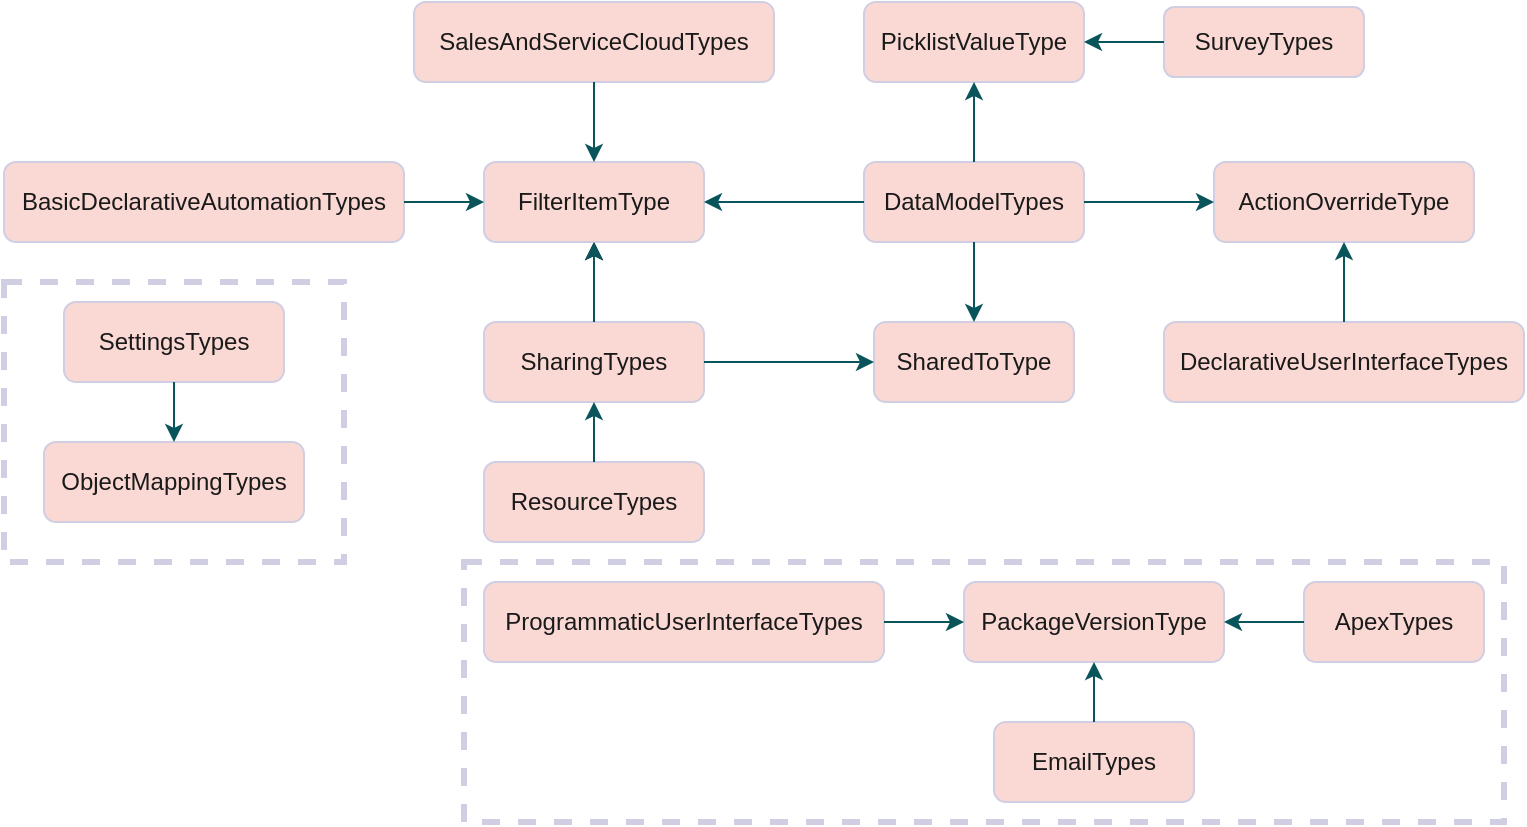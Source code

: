 <mxfile version="16.4.0" type="device"><diagram id="BNyLMyU43pN-Q8ox1tJb" name="Page-1"><mxGraphModel dx="782" dy="585" grid="1" gridSize="10" guides="1" tooltips="1" connect="1" arrows="1" fold="1" page="1" pageScale="1" pageWidth="850" pageHeight="1100" math="0" shadow="0"><root><mxCell id="0"/><mxCell id="1" parent="0"/><mxCell id="GSQGnooPn4CozJIhr5G7-34" value="" style="group;fontColor=#1A1A1A;" parent="1" vertex="1" connectable="0"><mxGeometry x="20" y="100" width="760" height="310" as="geometry"/></mxCell><mxCell id="GSQGnooPn4CozJIhr5G7-5" value="ResourceTypes" style="rounded=1;whiteSpace=wrap;html=1;fillColor=#FAD9D5;strokeColor=#D0CEE2;fontColor=#1A1A1A;" parent="GSQGnooPn4CozJIhr5G7-34" vertex="1"><mxGeometry x="240" y="230" width="110" height="40" as="geometry"/></mxCell><mxCell id="rTsXFAgv8iriLRx7WIzp-1" value="" style="edgeStyle=orthogonalEdgeStyle;rounded=0;orthogonalLoop=1;jettySize=auto;html=1;" edge="1" parent="GSQGnooPn4CozJIhr5G7-34" source="GSQGnooPn4CozJIhr5G7-6" target="GSQGnooPn4CozJIhr5G7-14"><mxGeometry relative="1" as="geometry"/></mxCell><mxCell id="GSQGnooPn4CozJIhr5G7-6" value="SharingTypes" style="rounded=1;whiteSpace=wrap;html=1;fillColor=#FAD9D5;strokeColor=#D0CEE2;fontColor=#1A1A1A;" parent="GSQGnooPn4CozJIhr5G7-34" vertex="1"><mxGeometry x="240" y="160" width="110" height="40" as="geometry"/></mxCell><mxCell id="GSQGnooPn4CozJIhr5G7-7" value="SharedToType" style="rounded=1;whiteSpace=wrap;html=1;fillColor=#FAD9D5;strokeColor=#D0CEE2;fontColor=#1A1A1A;" parent="GSQGnooPn4CozJIhr5G7-34" vertex="1"><mxGeometry x="435" y="160" width="100" height="40" as="geometry"/></mxCell><mxCell id="GSQGnooPn4CozJIhr5G7-8" value="DeclarativeUserInterfaceTypes" style="rounded=1;whiteSpace=wrap;html=1;fillColor=#FAD9D5;strokeColor=#D0CEE2;fontColor=#1A1A1A;" parent="GSQGnooPn4CozJIhr5G7-34" vertex="1"><mxGeometry x="580" y="160" width="180" height="40" as="geometry"/></mxCell><mxCell id="GSQGnooPn4CozJIhr5G7-9" value="ActionOverrideType" style="rounded=1;whiteSpace=wrap;html=1;fillColor=#FAD9D5;strokeColor=#D0CEE2;fontColor=#1A1A1A;" parent="GSQGnooPn4CozJIhr5G7-34" vertex="1"><mxGeometry x="605" y="80" width="130" height="40" as="geometry"/></mxCell><mxCell id="GSQGnooPn4CozJIhr5G7-10" value="DataModelTypes" style="rounded=1;whiteSpace=wrap;html=1;fillColor=#FAD9D5;strokeColor=#D0CEE2;fontColor=#1A1A1A;" parent="GSQGnooPn4CozJIhr5G7-34" vertex="1"><mxGeometry x="430" y="80" width="110" height="40" as="geometry"/></mxCell><mxCell id="GSQGnooPn4CozJIhr5G7-11" value="SurveyTypes" style="rounded=1;whiteSpace=wrap;html=1;fillColor=#FAD9D5;strokeColor=#D0CEE2;fontColor=#1A1A1A;" parent="GSQGnooPn4CozJIhr5G7-34" vertex="1"><mxGeometry x="580" y="2.5" width="100" height="35" as="geometry"/></mxCell><mxCell id="GSQGnooPn4CozJIhr5G7-12" value="PicklistValueType" style="rounded=1;whiteSpace=wrap;html=1;fillColor=#FAD9D5;strokeColor=#D0CEE2;fontColor=#1A1A1A;" parent="GSQGnooPn4CozJIhr5G7-34" vertex="1"><mxGeometry x="430" width="110" height="40" as="geometry"/></mxCell><mxCell id="GSQGnooPn4CozJIhr5G7-15" value="BasicDeclarativeAutomationTypes" style="rounded=1;whiteSpace=wrap;html=1;fillColor=#FAD9D5;strokeColor=#D0CEE2;fontColor=#1A1A1A;" parent="GSQGnooPn4CozJIhr5G7-34" vertex="1"><mxGeometry y="80" width="200" height="40" as="geometry"/></mxCell><mxCell id="GSQGnooPn4CozJIhr5G7-19" value="" style="group;fontColor=#1A1A1A;" parent="GSQGnooPn4CozJIhr5G7-34" vertex="1" connectable="0"><mxGeometry x="205" width="180" height="120" as="geometry"/></mxCell><mxCell id="GSQGnooPn4CozJIhr5G7-13" value="SalesAndServiceCloudTypes" style="rounded=1;whiteSpace=wrap;html=1;fillColor=#FAD9D5;strokeColor=#D0CEE2;fontColor=#1A1A1A;" parent="GSQGnooPn4CozJIhr5G7-19" vertex="1"><mxGeometry width="180" height="40" as="geometry"/></mxCell><mxCell id="GSQGnooPn4CozJIhr5G7-14" value="FilterItemType" style="rounded=1;whiteSpace=wrap;html=1;fillColor=#FAD9D5;strokeColor=#D0CEE2;fontColor=#1A1A1A;" parent="GSQGnooPn4CozJIhr5G7-19" vertex="1"><mxGeometry x="35" y="80" width="110" height="40" as="geometry"/></mxCell><mxCell id="GSQGnooPn4CozJIhr5G7-18" value="" style="edgeStyle=orthogonalEdgeStyle;rounded=0;orthogonalLoop=1;jettySize=auto;html=1;strokeColor=#09555B;fontColor=#1A1A1A;" parent="GSQGnooPn4CozJIhr5G7-19" source="GSQGnooPn4CozJIhr5G7-13" target="GSQGnooPn4CozJIhr5G7-14" edge="1"><mxGeometry relative="1" as="geometry"/></mxCell><mxCell id="GSQGnooPn4CozJIhr5G7-31" value="" style="edgeStyle=orthogonalEdgeStyle;rounded=0;orthogonalLoop=1;jettySize=auto;html=1;strokeColor=#09555B;fontColor=#1A1A1A;" parent="GSQGnooPn4CozJIhr5G7-34" source="GSQGnooPn4CozJIhr5G7-6" target="GSQGnooPn4CozJIhr5G7-7" edge="1"><mxGeometry relative="1" as="geometry"/></mxCell><mxCell id="GSQGnooPn4CozJIhr5G7-27" value="" style="edgeStyle=orthogonalEdgeStyle;rounded=0;orthogonalLoop=1;jettySize=auto;html=1;strokeColor=#09555B;fontColor=#1A1A1A;" parent="GSQGnooPn4CozJIhr5G7-34" source="GSQGnooPn4CozJIhr5G7-8" target="GSQGnooPn4CozJIhr5G7-9" edge="1"><mxGeometry relative="1" as="geometry"/></mxCell><mxCell id="GSQGnooPn4CozJIhr5G7-26" value="" style="edgeStyle=orthogonalEdgeStyle;rounded=0;orthogonalLoop=1;jettySize=auto;html=1;strokeColor=#09555B;fontColor=#1A1A1A;" parent="GSQGnooPn4CozJIhr5G7-34" source="GSQGnooPn4CozJIhr5G7-10" target="GSQGnooPn4CozJIhr5G7-9" edge="1"><mxGeometry relative="1" as="geometry"/></mxCell><mxCell id="GSQGnooPn4CozJIhr5G7-28" value="" style="edgeStyle=orthogonalEdgeStyle;rounded=0;orthogonalLoop=1;jettySize=auto;html=1;strokeColor=#09555B;fontColor=#1A1A1A;" parent="GSQGnooPn4CozJIhr5G7-34" source="GSQGnooPn4CozJIhr5G7-10" target="GSQGnooPn4CozJIhr5G7-7" edge="1"><mxGeometry relative="1" as="geometry"/></mxCell><mxCell id="GSQGnooPn4CozJIhr5G7-24" value="" style="edgeStyle=orthogonalEdgeStyle;rounded=0;orthogonalLoop=1;jettySize=auto;html=1;strokeColor=#09555B;fontColor=#1A1A1A;" parent="GSQGnooPn4CozJIhr5G7-34" source="GSQGnooPn4CozJIhr5G7-10" target="GSQGnooPn4CozJIhr5G7-12" edge="1"><mxGeometry relative="1" as="geometry"/></mxCell><mxCell id="GSQGnooPn4CozJIhr5G7-25" value="" style="edgeStyle=orthogonalEdgeStyle;rounded=0;orthogonalLoop=1;jettySize=auto;html=1;strokeColor=#09555B;fontColor=#1A1A1A;" parent="GSQGnooPn4CozJIhr5G7-34" source="GSQGnooPn4CozJIhr5G7-11" target="GSQGnooPn4CozJIhr5G7-12" edge="1"><mxGeometry relative="1" as="geometry"/></mxCell><mxCell id="GSQGnooPn4CozJIhr5G7-20" value="" style="edgeStyle=orthogonalEdgeStyle;rounded=0;orthogonalLoop=1;jettySize=auto;html=1;strokeColor=#09555B;fontColor=#1A1A1A;" parent="GSQGnooPn4CozJIhr5G7-34" source="GSQGnooPn4CozJIhr5G7-15" target="GSQGnooPn4CozJIhr5G7-14" edge="1"><mxGeometry relative="1" as="geometry"/></mxCell><mxCell id="GSQGnooPn4CozJIhr5G7-21" value="" style="edgeStyle=orthogonalEdgeStyle;rounded=0;orthogonalLoop=1;jettySize=auto;html=1;strokeColor=#09555B;fontColor=#1A1A1A;" parent="GSQGnooPn4CozJIhr5G7-34" source="GSQGnooPn4CozJIhr5G7-10" target="GSQGnooPn4CozJIhr5G7-14" edge="1"><mxGeometry relative="1" as="geometry"/></mxCell><mxCell id="GSQGnooPn4CozJIhr5G7-30" value="" style="edgeStyle=orthogonalEdgeStyle;rounded=0;orthogonalLoop=1;jettySize=auto;html=1;strokeColor=#09555B;fontColor=#1A1A1A;" parent="GSQGnooPn4CozJIhr5G7-34" source="GSQGnooPn4CozJIhr5G7-6" target="GSQGnooPn4CozJIhr5G7-14" edge="1"><mxGeometry relative="1" as="geometry"/></mxCell><mxCell id="GSQGnooPn4CozJIhr5G7-32" value="" style="edgeStyle=orthogonalEdgeStyle;rounded=0;orthogonalLoop=1;jettySize=auto;html=1;strokeColor=#09555B;fontColor=#1A1A1A;" parent="GSQGnooPn4CozJIhr5G7-34" source="GSQGnooPn4CozJIhr5G7-5" edge="1"><mxGeometry relative="1" as="geometry"><mxPoint x="295" y="200" as="targetPoint"/></mxGeometry></mxCell><mxCell id="GSQGnooPn4CozJIhr5G7-40" value="" style="whiteSpace=wrap;html=1;rounded=0;strokeColor=#D0CEE2;strokeWidth=3;dashed=1;fillColor=none;fontColor=#1A1A1A;" parent="GSQGnooPn4CozJIhr5G7-34" vertex="1"><mxGeometry y="140" width="170" height="140" as="geometry"/></mxCell><mxCell id="GSQGnooPn4CozJIhr5G7-16" value="SettingsTypes" style="rounded=1;whiteSpace=wrap;html=1;fillColor=#FAD9D5;strokeColor=#D0CEE2;fontColor=#1A1A1A;" parent="GSQGnooPn4CozJIhr5G7-34" vertex="1"><mxGeometry x="30" y="150" width="110" height="40" as="geometry"/></mxCell><mxCell id="GSQGnooPn4CozJIhr5G7-35" value="" style="group;fontColor=#1A1A1A;" parent="1" vertex="1" connectable="0"><mxGeometry x="40" y="320" width="130" height="110" as="geometry"/></mxCell><mxCell id="GSQGnooPn4CozJIhr5G7-17" value="ObjectMappingTypes" style="rounded=1;whiteSpace=wrap;html=1;fillColor=#FAD9D5;strokeColor=#D0CEE2;fontColor=#1A1A1A;" parent="GSQGnooPn4CozJIhr5G7-35" vertex="1"><mxGeometry width="130" height="40" as="geometry"/></mxCell><mxCell id="GSQGnooPn4CozJIhr5G7-33" value="" style="edgeStyle=orthogonalEdgeStyle;rounded=0;orthogonalLoop=1;jettySize=auto;html=1;strokeColor=#09555B;fontColor=#1A1A1A;" parent="1" source="GSQGnooPn4CozJIhr5G7-16" target="GSQGnooPn4CozJIhr5G7-17" edge="1"><mxGeometry relative="1" as="geometry"/></mxCell><mxCell id="GSQGnooPn4CozJIhr5G7-39" value="" style="group;strokeColor=none;perimeterSpacing=14;strokeWidth=1;rounded=0;fontColor=#1A1A1A;" parent="1" vertex="1" connectable="0"><mxGeometry x="260" y="390" width="510" height="120" as="geometry"/></mxCell><mxCell id="GSQGnooPn4CozJIhr5G7-1" value="PackageVersionType" style="rounded=1;whiteSpace=wrap;html=1;fillColor=#FAD9D5;strokeColor=#D0CEE2;fontColor=#1A1A1A;" parent="GSQGnooPn4CozJIhr5G7-39" vertex="1"><mxGeometry x="240" width="130" height="40" as="geometry"/></mxCell><mxCell id="GSQGnooPn4CozJIhr5G7-2" value="ApexTypes&lt;span style=&quot;color: rgba(0 , 0 , 0 , 0) ; font-family: monospace ; font-size: 0px&quot;&gt;%3CmxGraphModel%3E%3Croot%3E%3CmxCell%20id%3D%220%22%2F%3E%3CmxCell%20id%3D%221%22%20parent%3D%220%22%2F%3E%3CmxCell%20id%3D%222%22%20value%3D%22PackageVersionType%22%20style%3D%22rounded%3D1%3BwhiteSpace%3Dwrap%3Bhtml%3D1%3B%22%20vertex%3D%221%22%20parent%3D%221%22%3E%3CmxGeometry%20x%3D%22340%22%20y%3D%22270%22%20width%3D%22130%22%20height%3D%2260%22%20as%3D%22geometry%22%2F%3E%3C%2FmxCell%3E%3C%2Froot%3E%3C%2FmxGraphModel%3E&lt;/span&gt;" style="rounded=1;whiteSpace=wrap;html=1;fillColor=#FAD9D5;strokeColor=#D0CEE2;fontColor=#1A1A1A;" parent="GSQGnooPn4CozJIhr5G7-39" vertex="1"><mxGeometry x="410" width="90" height="40" as="geometry"/></mxCell><mxCell id="GSQGnooPn4CozJIhr5G7-3" value="EmailTypes" style="rounded=1;whiteSpace=wrap;html=1;fillColor=#FAD9D5;strokeColor=#D0CEE2;fontColor=#1A1A1A;" parent="GSQGnooPn4CozJIhr5G7-39" vertex="1"><mxGeometry x="255" y="70" width="100" height="40" as="geometry"/></mxCell><mxCell id="GSQGnooPn4CozJIhr5G7-4" value="ProgrammaticUserInterfaceTypes" style="rounded=1;whiteSpace=wrap;html=1;fillColor=#FAD9D5;strokeColor=#D0CEE2;fontColor=#1A1A1A;" parent="GSQGnooPn4CozJIhr5G7-39" vertex="1"><mxGeometry width="200" height="40" as="geometry"/></mxCell><mxCell id="GSQGnooPn4CozJIhr5G7-38" value="" style="edgeStyle=orthogonalEdgeStyle;rounded=0;orthogonalLoop=1;jettySize=auto;html=1;strokeColor=#09555B;fontColor=#1A1A1A;" parent="GSQGnooPn4CozJIhr5G7-39" source="GSQGnooPn4CozJIhr5G7-2" target="GSQGnooPn4CozJIhr5G7-1" edge="1"><mxGeometry relative="1" as="geometry"/></mxCell><mxCell id="GSQGnooPn4CozJIhr5G7-36" value="" style="edgeStyle=orthogonalEdgeStyle;rounded=0;orthogonalLoop=1;jettySize=auto;html=1;strokeColor=#09555B;fontColor=#1A1A1A;" parent="GSQGnooPn4CozJIhr5G7-39" source="GSQGnooPn4CozJIhr5G7-3" target="GSQGnooPn4CozJIhr5G7-1" edge="1"><mxGeometry relative="1" as="geometry"/></mxCell><mxCell id="GSQGnooPn4CozJIhr5G7-37" value="" style="edgeStyle=orthogonalEdgeStyle;rounded=0;orthogonalLoop=1;jettySize=auto;html=1;strokeColor=#09555B;fontColor=#1A1A1A;" parent="GSQGnooPn4CozJIhr5G7-39" source="GSQGnooPn4CozJIhr5G7-4" target="GSQGnooPn4CozJIhr5G7-1" edge="1"><mxGeometry relative="1" as="geometry"/></mxCell><mxCell id="GSQGnooPn4CozJIhr5G7-41" value="" style="rounded=0;whiteSpace=wrap;html=1;dashed=1;strokeColor=#D0CEE2;strokeWidth=3;fillColor=none;fontColor=#1A1A1A;" parent="GSQGnooPn4CozJIhr5G7-39" vertex="1"><mxGeometry x="-10" y="-10" width="520" height="130" as="geometry"/></mxCell></root></mxGraphModel></diagram></mxfile>